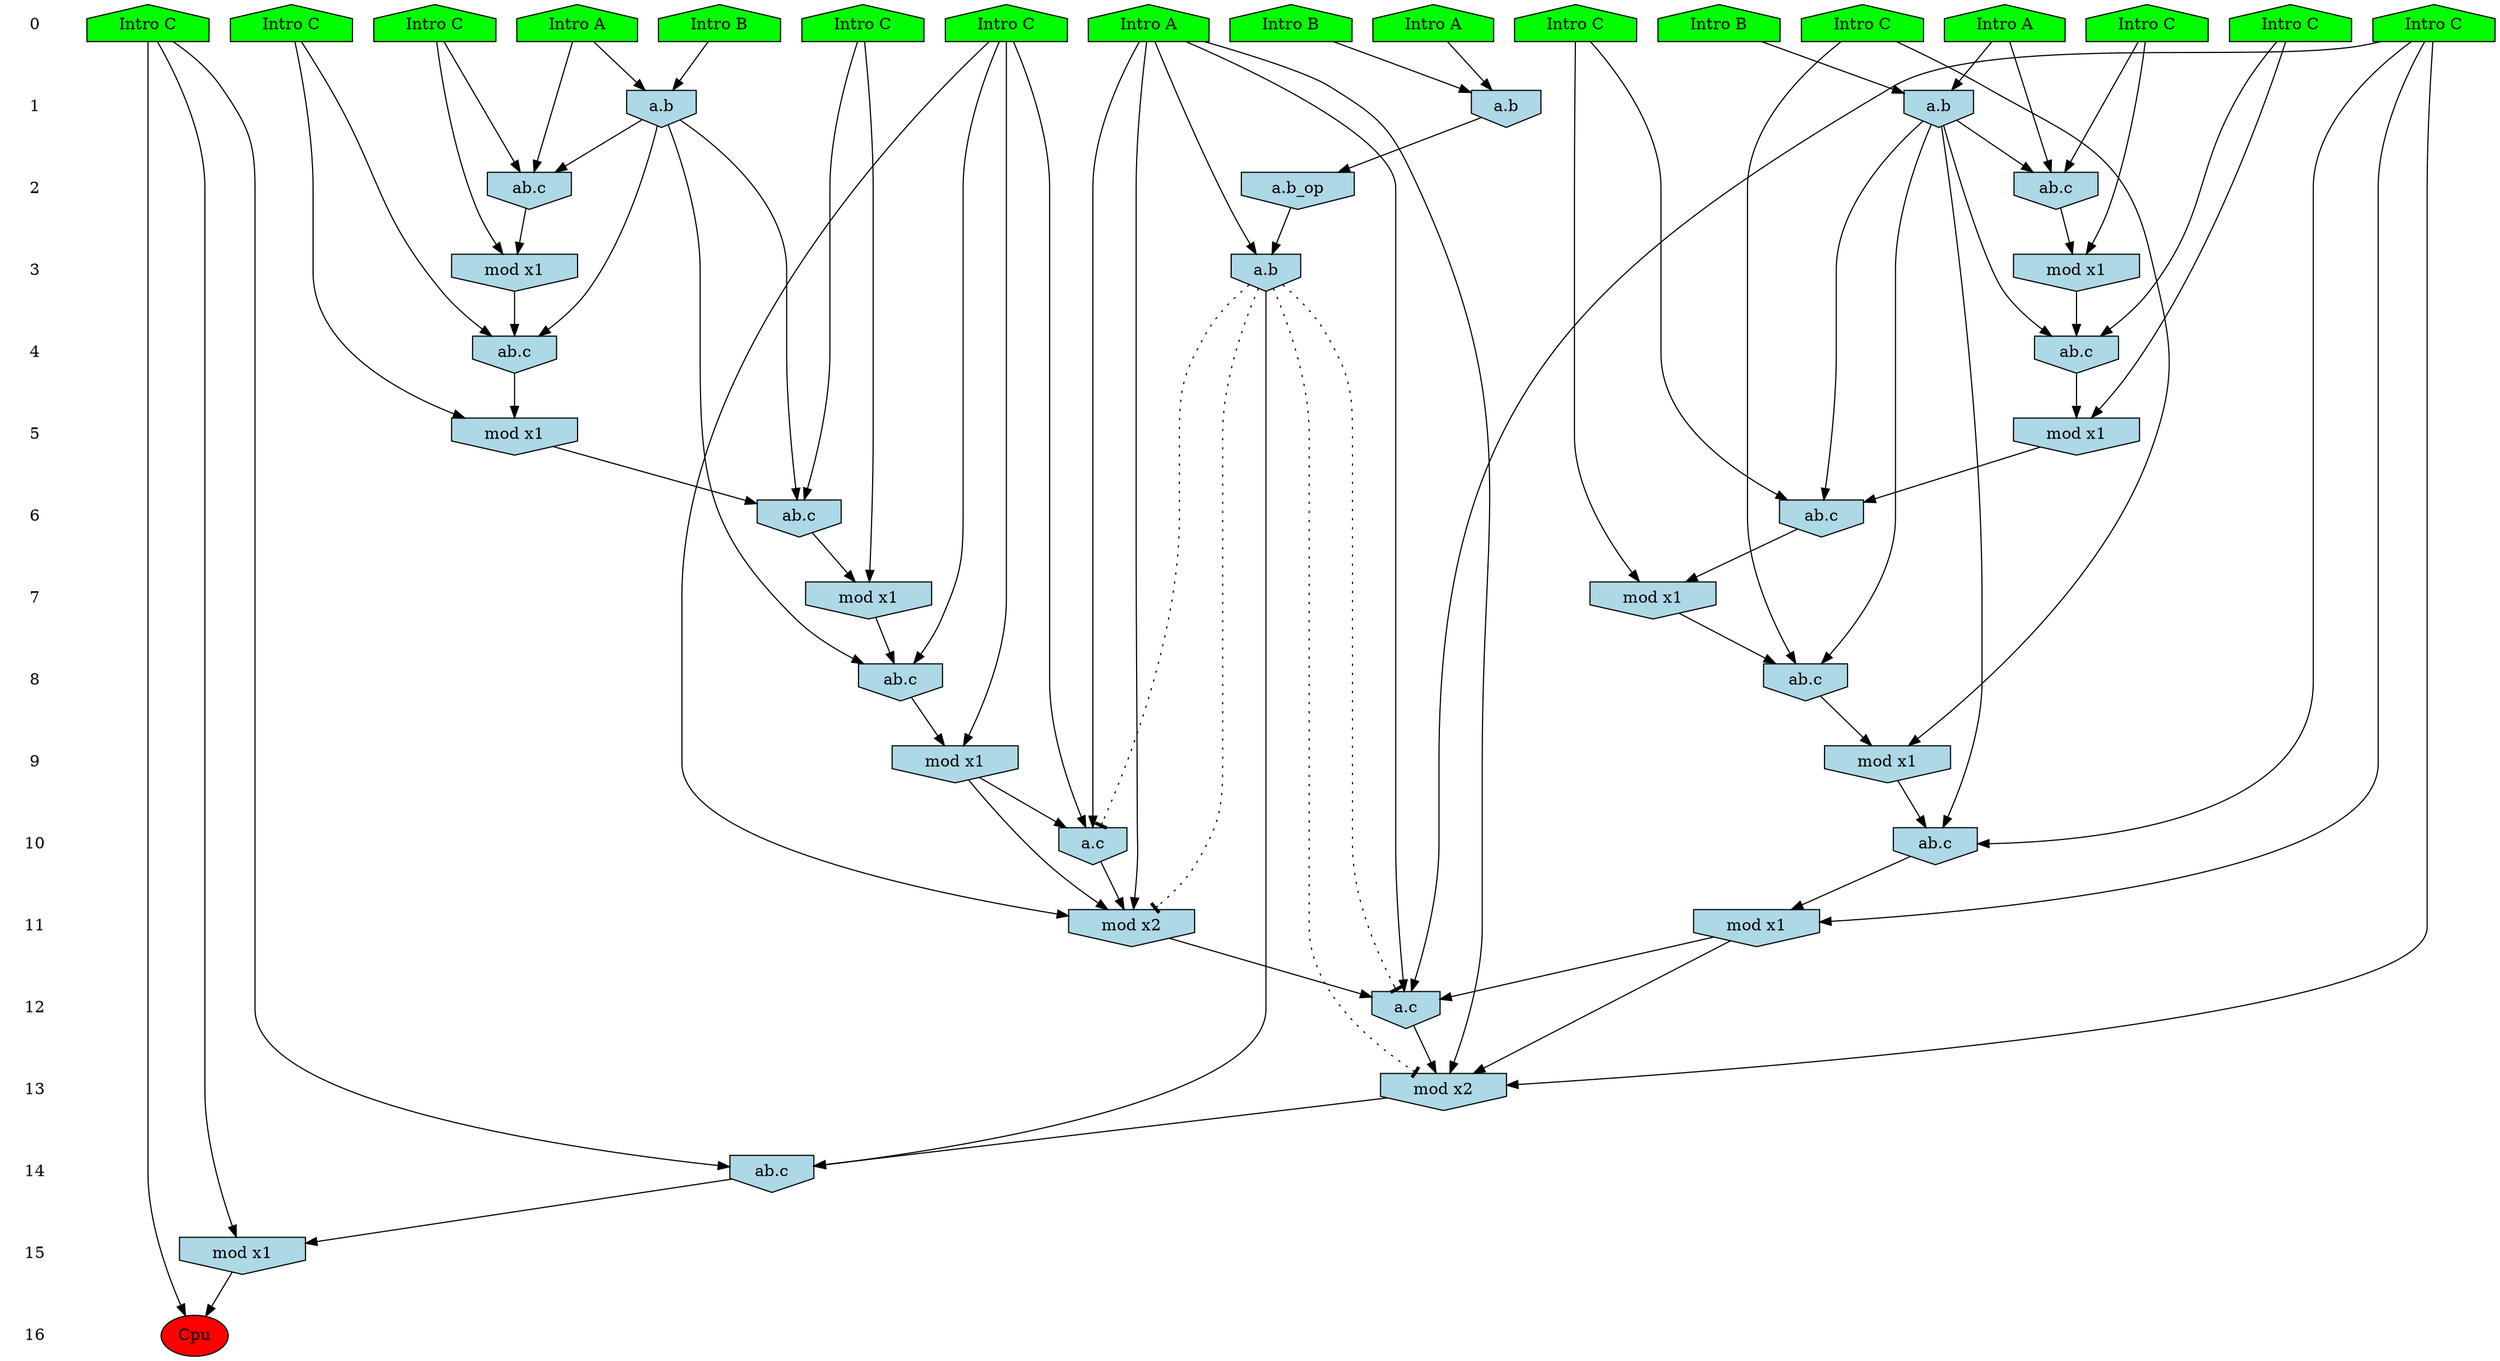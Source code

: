 /* Compression of 1 causal flows obtained in average at 2.068453E+01 t.u */
/* Compressed causal flows were: [3860] */
digraph G{
 ranksep=.5 ; 
{ rank = same ; "0" [shape=plaintext] ; node_1 [label ="Intro A", shape=house, style=filled, fillcolor=green] ;
node_2 [label ="Intro B", shape=house, style=filled, fillcolor=green] ;
node_3 [label ="Intro B", shape=house, style=filled, fillcolor=green] ;
node_4 [label ="Intro A", shape=house, style=filled, fillcolor=green] ;
node_5 [label ="Intro A", shape=house, style=filled, fillcolor=green] ;
node_6 [label ="Intro A", shape=house, style=filled, fillcolor=green] ;
node_7 [label ="Intro B", shape=house, style=filled, fillcolor=green] ;
node_8 [label ="Intro C", shape=house, style=filled, fillcolor=green] ;
node_9 [label ="Intro C", shape=house, style=filled, fillcolor=green] ;
node_10 [label ="Intro C", shape=house, style=filled, fillcolor=green] ;
node_11 [label ="Intro C", shape=house, style=filled, fillcolor=green] ;
node_12 [label ="Intro C", shape=house, style=filled, fillcolor=green] ;
node_13 [label ="Intro C", shape=house, style=filled, fillcolor=green] ;
node_14 [label ="Intro C", shape=house, style=filled, fillcolor=green] ;
node_15 [label ="Intro C", shape=house, style=filled, fillcolor=green] ;
node_16 [label ="Intro C", shape=house, style=filled, fillcolor=green] ;
node_17 [label ="Intro C", shape=house, style=filled, fillcolor=green] ;
}
{ rank = same ; "1" [shape=plaintext] ; node_18 [label="a.b", shape=invhouse, style=filled, fillcolor = lightblue] ;
node_23 [label="a.b", shape=invhouse, style=filled, fillcolor = lightblue] ;
node_32 [label="a.b", shape=invhouse, style=filled, fillcolor = lightblue] ;
}
{ rank = same ; "2" [shape=plaintext] ; node_19 [label="ab.c", shape=invhouse, style=filled, fillcolor = lightblue] ;
node_25 [label="ab.c", shape=invhouse, style=filled, fillcolor = lightblue] ;
node_43 [label="a.b_op", shape=invhouse, style=filled, fillcolor = lightblue] ;
}
{ rank = same ; "3" [shape=plaintext] ; node_20 [label="mod x1", shape=invhouse, style=filled, fillcolor = lightblue] ;
node_29 [label="mod x1", shape=invhouse, style=filled, fillcolor = lightblue] ;
node_44 [label="a.b", shape=invhouse, style=filled, fillcolor = lightblue] ;
}
{ rank = same ; "4" [shape=plaintext] ; node_21 [label="ab.c", shape=invhouse, style=filled, fillcolor = lightblue] ;
node_30 [label="ab.c", shape=invhouse, style=filled, fillcolor = lightblue] ;
}
{ rank = same ; "5" [shape=plaintext] ; node_22 [label="mod x1", shape=invhouse, style=filled, fillcolor = lightblue] ;
node_33 [label="mod x1", shape=invhouse, style=filled, fillcolor = lightblue] ;
}
{ rank = same ; "6" [shape=plaintext] ; node_24 [label="ab.c", shape=invhouse, style=filled, fillcolor = lightblue] ;
node_34 [label="ab.c", shape=invhouse, style=filled, fillcolor = lightblue] ;
}
{ rank = same ; "7" [shape=plaintext] ; node_26 [label="mod x1", shape=invhouse, style=filled, fillcolor = lightblue] ;
node_36 [label="mod x1", shape=invhouse, style=filled, fillcolor = lightblue] ;
}
{ rank = same ; "8" [shape=plaintext] ; node_27 [label="ab.c", shape=invhouse, style=filled, fillcolor = lightblue] ;
node_37 [label="ab.c", shape=invhouse, style=filled, fillcolor = lightblue] ;
}
{ rank = same ; "9" [shape=plaintext] ; node_28 [label="mod x1", shape=invhouse, style=filled, fillcolor = lightblue] ;
node_38 [label="mod x1", shape=invhouse, style=filled, fillcolor = lightblue] ;
}
{ rank = same ; "10" [shape=plaintext] ; node_31 [label="ab.c", shape=invhouse, style=filled, fillcolor = lightblue] ;
node_39 [label="a.c", shape=invhouse, style=filled, fillcolor = lightblue] ;
}
{ rank = same ; "11" [shape=plaintext] ; node_35 [label="mod x1", shape=invhouse, style=filled, fillcolor = lightblue] ;
node_40 [label="mod x2", shape=invhouse, style=filled, fillcolor = lightblue] ;
}
{ rank = same ; "12" [shape=plaintext] ; node_41 [label="a.c", shape=invhouse, style=filled, fillcolor = lightblue] ;
}
{ rank = same ; "13" [shape=plaintext] ; node_42 [label="mod x2", shape=invhouse, style=filled, fillcolor = lightblue] ;
}
{ rank = same ; "14" [shape=plaintext] ; node_45 [label="ab.c", shape=invhouse, style=filled, fillcolor = lightblue] ;
}
{ rank = same ; "15" [shape=plaintext] ; node_46 [label="mod x1", shape=invhouse, style=filled, fillcolor = lightblue] ;
}
{ rank = same ; "16" [shape=plaintext] ; node_47 [label ="Cpu", style=filled, fillcolor=red] ;
}
"0" -> "1" [style="invis"]; 
"1" -> "2" [style="invis"]; 
"2" -> "3" [style="invis"]; 
"3" -> "4" [style="invis"]; 
"4" -> "5" [style="invis"]; 
"5" -> "6" [style="invis"]; 
"6" -> "7" [style="invis"]; 
"7" -> "8" [style="invis"]; 
"8" -> "9" [style="invis"]; 
"9" -> "10" [style="invis"]; 
"10" -> "11" [style="invis"]; 
"11" -> "12" [style="invis"]; 
"12" -> "13" [style="invis"]; 
"13" -> "14" [style="invis"]; 
"14" -> "15" [style="invis"]; 
"15" -> "16" [style="invis"]; 
node_4 -> node_18
node_7 -> node_18
node_4 -> node_19
node_9 -> node_19
node_18 -> node_19
node_9 -> node_20
node_19 -> node_20
node_13 -> node_21
node_18 -> node_21
node_20 -> node_21
node_13 -> node_22
node_21 -> node_22
node_3 -> node_23
node_5 -> node_23
node_11 -> node_24
node_18 -> node_24
node_22 -> node_24
node_5 -> node_25
node_17 -> node_25
node_23 -> node_25
node_11 -> node_26
node_24 -> node_26
node_15 -> node_27
node_18 -> node_27
node_26 -> node_27
node_15 -> node_28
node_27 -> node_28
node_17 -> node_29
node_25 -> node_29
node_10 -> node_30
node_23 -> node_30
node_29 -> node_30
node_12 -> node_31
node_18 -> node_31
node_28 -> node_31
node_1 -> node_32
node_2 -> node_32
node_10 -> node_33
node_30 -> node_33
node_8 -> node_34
node_23 -> node_34
node_33 -> node_34
node_12 -> node_35
node_31 -> node_35
node_8 -> node_36
node_34 -> node_36
node_14 -> node_37
node_23 -> node_37
node_36 -> node_37
node_14 -> node_38
node_37 -> node_38
node_6 -> node_39
node_14 -> node_39
node_38 -> node_39
node_6 -> node_40
node_14 -> node_40
node_38 -> node_40
node_39 -> node_40
node_6 -> node_41
node_12 -> node_41
node_35 -> node_41
node_40 -> node_41
node_6 -> node_42
node_12 -> node_42
node_35 -> node_42
node_41 -> node_42
node_32 -> node_43
node_6 -> node_44
node_43 -> node_44
node_16 -> node_45
node_42 -> node_45
node_44 -> node_45
node_16 -> node_46
node_45 -> node_46
node_16 -> node_47
node_46 -> node_47
node_44 -> node_42 [style=dotted, arrowhead = tee] 
node_44 -> node_41 [style=dotted, arrowhead = tee] 
node_44 -> node_40 [style=dotted, arrowhead = tee] 
node_44 -> node_39 [style=dotted, arrowhead = tee] 
}
/*
 Dot generation time: 0.000209
*/